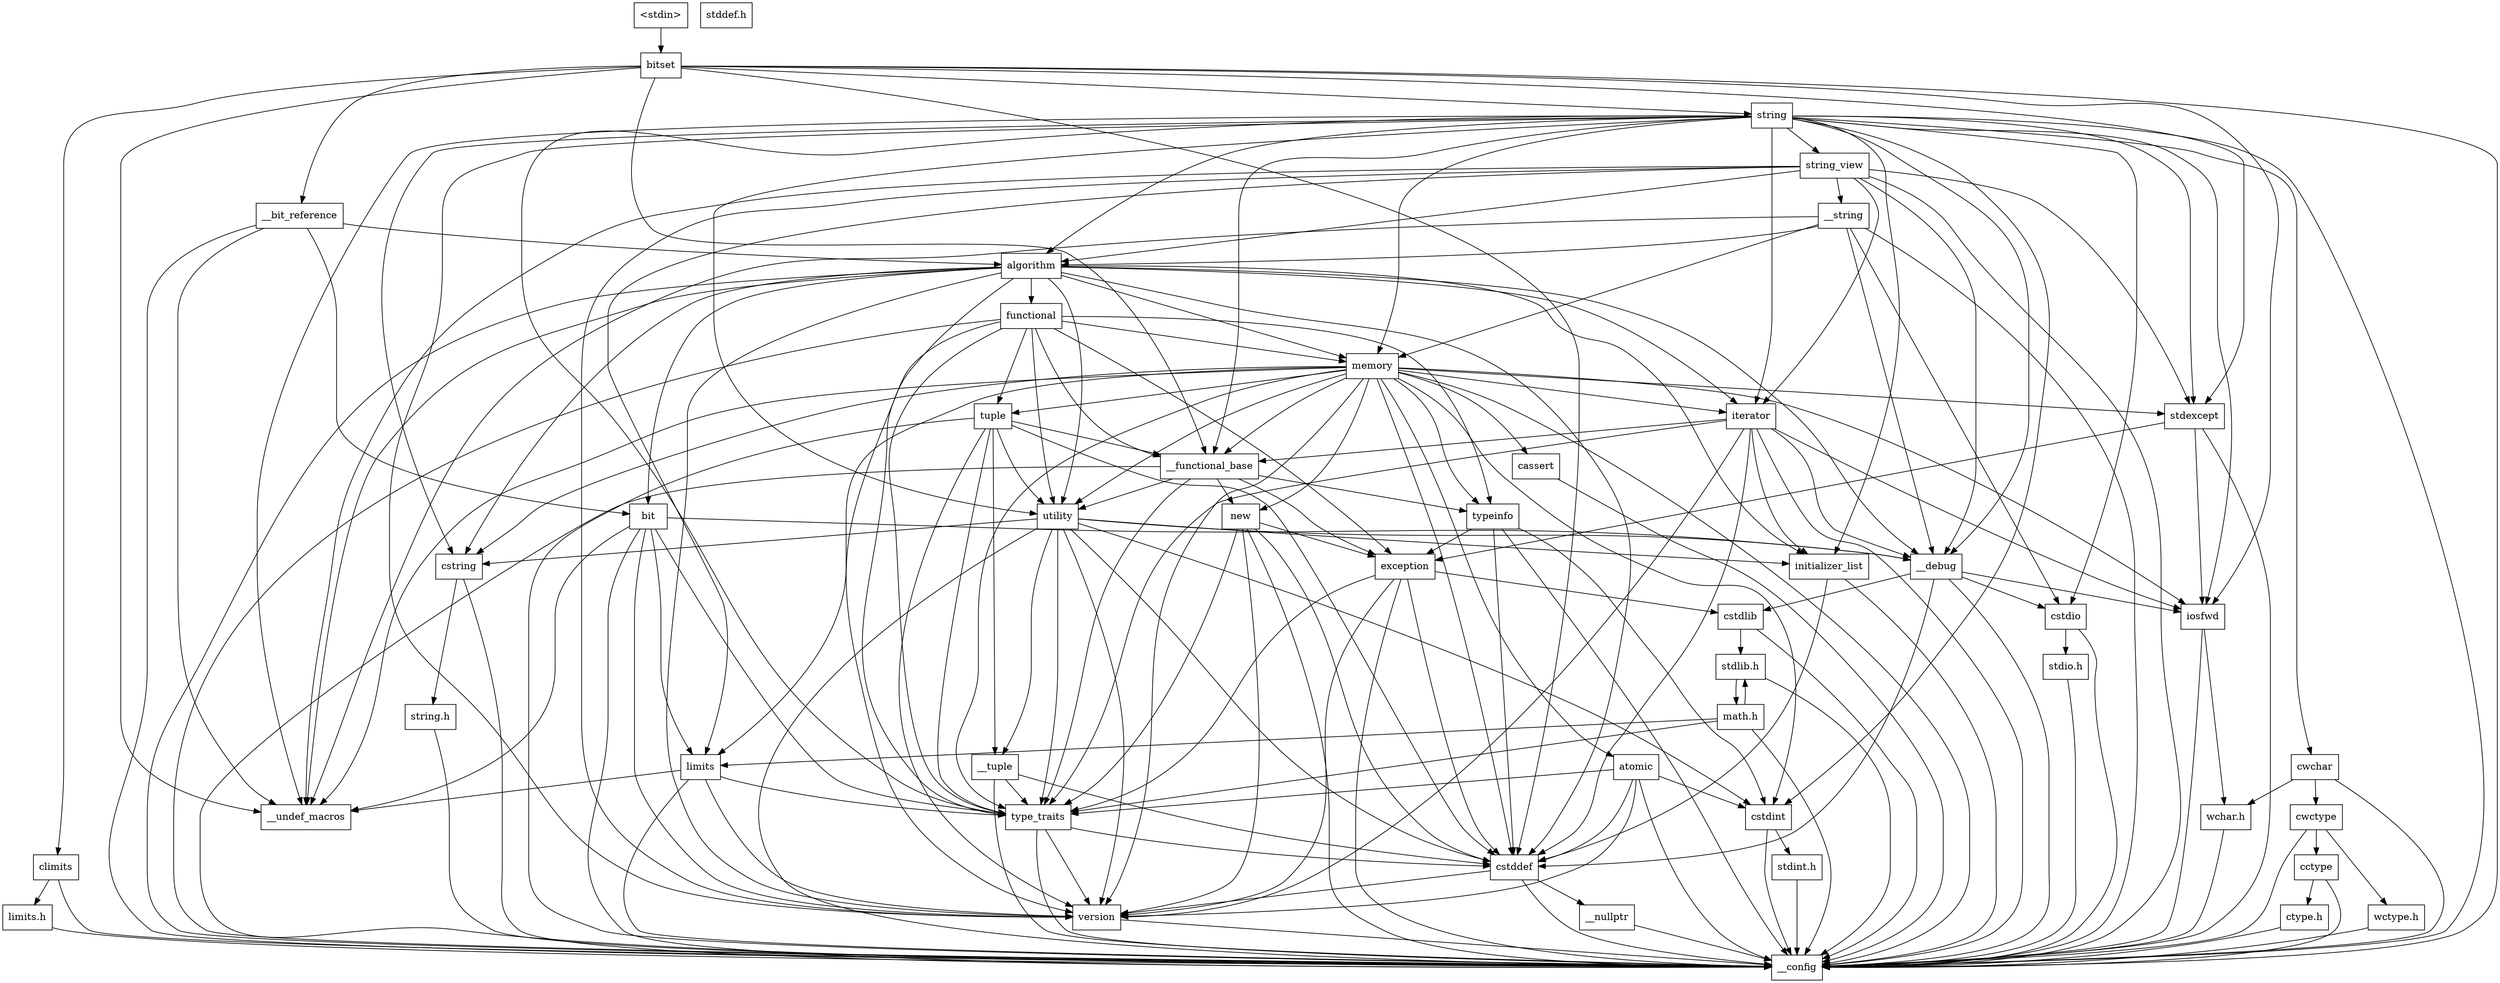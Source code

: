 digraph "dependencies" {
  header_0 [ shape="box", label="\<stdin\>" ];
  header_1 [ shape="box", label="bitset" ];
  header_102 [ shape="box", label="memory" ];
  header_103 [ shape="box", label="typeinfo" ];
  header_104 [ shape="box", label="exception" ];
  header_105 [ shape="box", label="new" ];
  header_106 [ shape="box", label="iterator" ];
  header_107 [ shape="box", label="__functional_base" ];
  header_108 [ shape="box", label="tuple" ];
  header_109 [ shape="box", label="stdexcept" ];
  header_11 [ shape="box", label="__bit_reference" ];
  header_110 [ shape="box", label="cassert" ];
  header_112 [ shape="box", label="atomic" ];
  header_113 [ shape="box", label="functional" ];
  header_114 [ shape="box", label="climits" ];
  header_115 [ shape="box", label="limits.h" ];
  header_12 [ shape="box", label="bit" ];
  header_124 [ shape="box", label="string" ];
  header_125 [ shape="box", label="string_view" ];
  header_126 [ shape="box", label="__string" ];
  header_127 [ shape="box", label="cwchar" ];
  header_128 [ shape="box", label="cwctype" ];
  header_129 [ shape="box", label="cctype" ];
  header_13 [ shape="box", label="limits" ];
  header_130 [ shape="box", label="ctype.h" ];
  header_132 [ shape="box", label="wctype.h" ];
  header_14 [ shape="box", label="type_traits" ];
  header_15 [ shape="box", label="cstddef" ];
  header_16 [ shape="box", label="version" ];
  header_19 [ shape="box", label="__nullptr" ];
  header_2 [ shape="box", label="__config" ];
  header_20 [ shape="box", label="__undef_macros" ];
  header_21 [ shape="box", label="__debug" ];
  header_22 [ shape="box", label="iosfwd" ];
  header_23 [ shape="box", label="wchar.h" ];
  header_28 [ shape="box", label="stddef.h" ];
  header_38 [ shape="box", label="cstdlib" ];
  header_39 [ shape="box", label="stdlib.h" ];
  header_67 [ shape="box", label="math.h" ];
  header_79 [ shape="box", label="cstdio" ];
  header_80 [ shape="box", label="stdio.h" ];
  header_89 [ shape="box", label="algorithm" ];
  header_90 [ shape="box", label="initializer_list" ];
  header_91 [ shape="box", label="cstring" ];
  header_92 [ shape="box", label="string.h" ];
  header_95 [ shape="box", label="utility" ];
  header_96 [ shape="box", label="__tuple" ];
  header_97 [ shape="box", label="cstdint" ];
  header_98 [ shape="box", label="stdint.h" ];
  header_67 -> header_14;
  header_67 -> header_39;
  header_67 -> header_2;
  header_67 -> header_13;
  header_114 -> header_115;
  header_114 -> header_2;
  header_115 -> header_2;
  header_79 -> header_80;
  header_79 -> header_2;
  header_112 -> header_14;
  header_112 -> header_15;
  header_112 -> header_16;
  header_112 -> header_97;
  header_112 -> header_2;
  header_113 -> header_14;
  header_113 -> header_16;
  header_113 -> header_2;
  header_113 -> header_108;
  header_113 -> header_104;
  header_113 -> header_95;
  header_113 -> header_107;
  header_113 -> header_103;
  header_113 -> header_102;
  header_110 -> header_2;
  header_105 -> header_14;
  header_105 -> header_104;
  header_105 -> header_16;
  header_105 -> header_2;
  header_105 -> header_15;
  header_104 -> header_14;
  header_104 -> header_15;
  header_104 -> header_16;
  header_104 -> header_2;
  header_104 -> header_38;
  header_107 -> header_14;
  header_107 -> header_2;
  header_107 -> header_104;
  header_107 -> header_105;
  header_107 -> header_95;
  header_107 -> header_103;
  header_106 -> header_14;
  header_106 -> header_15;
  header_106 -> header_16;
  header_106 -> header_21;
  header_106 -> header_22;
  header_106 -> header_2;
  header_106 -> header_107;
  header_106 -> header_90;
  header_0 -> header_1;
  header_1 -> header_15;
  header_1 -> header_11;
  header_1 -> header_20;
  header_1 -> header_22;
  header_1 -> header_124;
  header_1 -> header_109;
  header_1 -> header_2;
  header_1 -> header_114;
  header_1 -> header_107;
  header_130 -> header_2;
  header_132 -> header_2;
  header_21 -> header_15;
  header_21 -> header_79;
  header_21 -> header_2;
  header_21 -> header_38;
  header_21 -> header_22;
  header_23 -> header_2;
  header_22 -> header_2;
  header_22 -> header_23;
  header_127 -> header_2;
  header_127 -> header_23;
  header_127 -> header_128;
  header_126 -> header_21;
  header_126 -> header_20;
  header_126 -> header_89;
  header_126 -> header_2;
  header_126 -> header_79;
  header_126 -> header_102;
  header_125 -> header_16;
  header_125 -> header_13;
  header_125 -> header_21;
  header_125 -> header_20;
  header_125 -> header_126;
  header_125 -> header_89;
  header_125 -> header_2;
  header_125 -> header_109;
  header_125 -> header_106;
  header_124 -> header_14;
  header_124 -> header_16;
  header_124 -> header_106;
  header_124 -> header_125;
  header_124 -> header_21;
  header_124 -> header_20;
  header_124 -> header_22;
  header_124 -> header_127;
  header_124 -> header_89;
  header_124 -> header_2;
  header_124 -> header_107;
  header_124 -> header_95;
  header_124 -> header_109;
  header_124 -> header_79;
  header_124 -> header_90;
  header_124 -> header_91;
  header_124 -> header_97;
  header_124 -> header_102;
  header_129 -> header_130;
  header_129 -> header_2;
  header_128 -> header_132;
  header_128 -> header_2;
  header_128 -> header_129;
  header_38 -> header_2;
  header_38 -> header_39;
  header_39 -> header_2;
  header_39 -> header_67;
  header_109 -> header_104;
  header_109 -> header_2;
  header_109 -> header_22;
  header_108 -> header_14;
  header_108 -> header_15;
  header_108 -> header_16;
  header_108 -> header_2;
  header_108 -> header_95;
  header_108 -> header_96;
  header_108 -> header_107;
  header_89 -> header_14;
  header_89 -> header_15;
  header_89 -> header_16;
  header_89 -> header_12;
  header_89 -> header_21;
  header_89 -> header_20;
  header_89 -> header_91;
  header_89 -> header_2;
  header_89 -> header_95;
  header_89 -> header_106;
  header_89 -> header_90;
  header_89 -> header_113;
  header_89 -> header_102;
  header_80 -> header_2;
  header_103 -> header_104;
  header_103 -> header_97;
  header_103 -> header_2;
  header_103 -> header_15;
  header_102 -> header_14;
  header_102 -> header_15;
  header_102 -> header_16;
  header_102 -> header_106;
  header_102 -> header_13;
  header_102 -> header_20;
  header_102 -> header_103;
  header_102 -> header_22;
  header_102 -> header_109;
  header_102 -> header_108;
  header_102 -> header_95;
  header_102 -> header_105;
  header_102 -> header_2;
  header_102 -> header_107;
  header_102 -> header_97;
  header_102 -> header_112;
  header_102 -> header_91;
  header_102 -> header_110;
  header_14 -> header_15;
  header_14 -> header_16;
  header_14 -> header_2;
  header_15 -> header_16;
  header_15 -> header_2;
  header_15 -> header_19;
  header_16 -> header_2;
  header_11 -> header_89;
  header_11 -> header_2;
  header_11 -> header_20;
  header_11 -> header_12;
  header_12 -> header_14;
  header_12 -> header_16;
  header_12 -> header_13;
  header_12 -> header_21;
  header_12 -> header_20;
  header_12 -> header_2;
  header_13 -> header_14;
  header_13 -> header_16;
  header_13 -> header_2;
  header_13 -> header_20;
  header_19 -> header_2;
  header_98 -> header_2;
  header_95 -> header_14;
  header_95 -> header_15;
  header_95 -> header_16;
  header_95 -> header_21;
  header_95 -> header_2;
  header_95 -> header_96;
  header_95 -> header_97;
  header_95 -> header_90;
  header_95 -> header_91;
  header_96 -> header_14;
  header_96 -> header_15;
  header_96 -> header_2;
  header_97 -> header_2;
  header_97 -> header_98;
  header_90 -> header_15;
  header_90 -> header_2;
  header_91 -> header_2;
  header_91 -> header_92;
  header_92 -> header_2;
}
